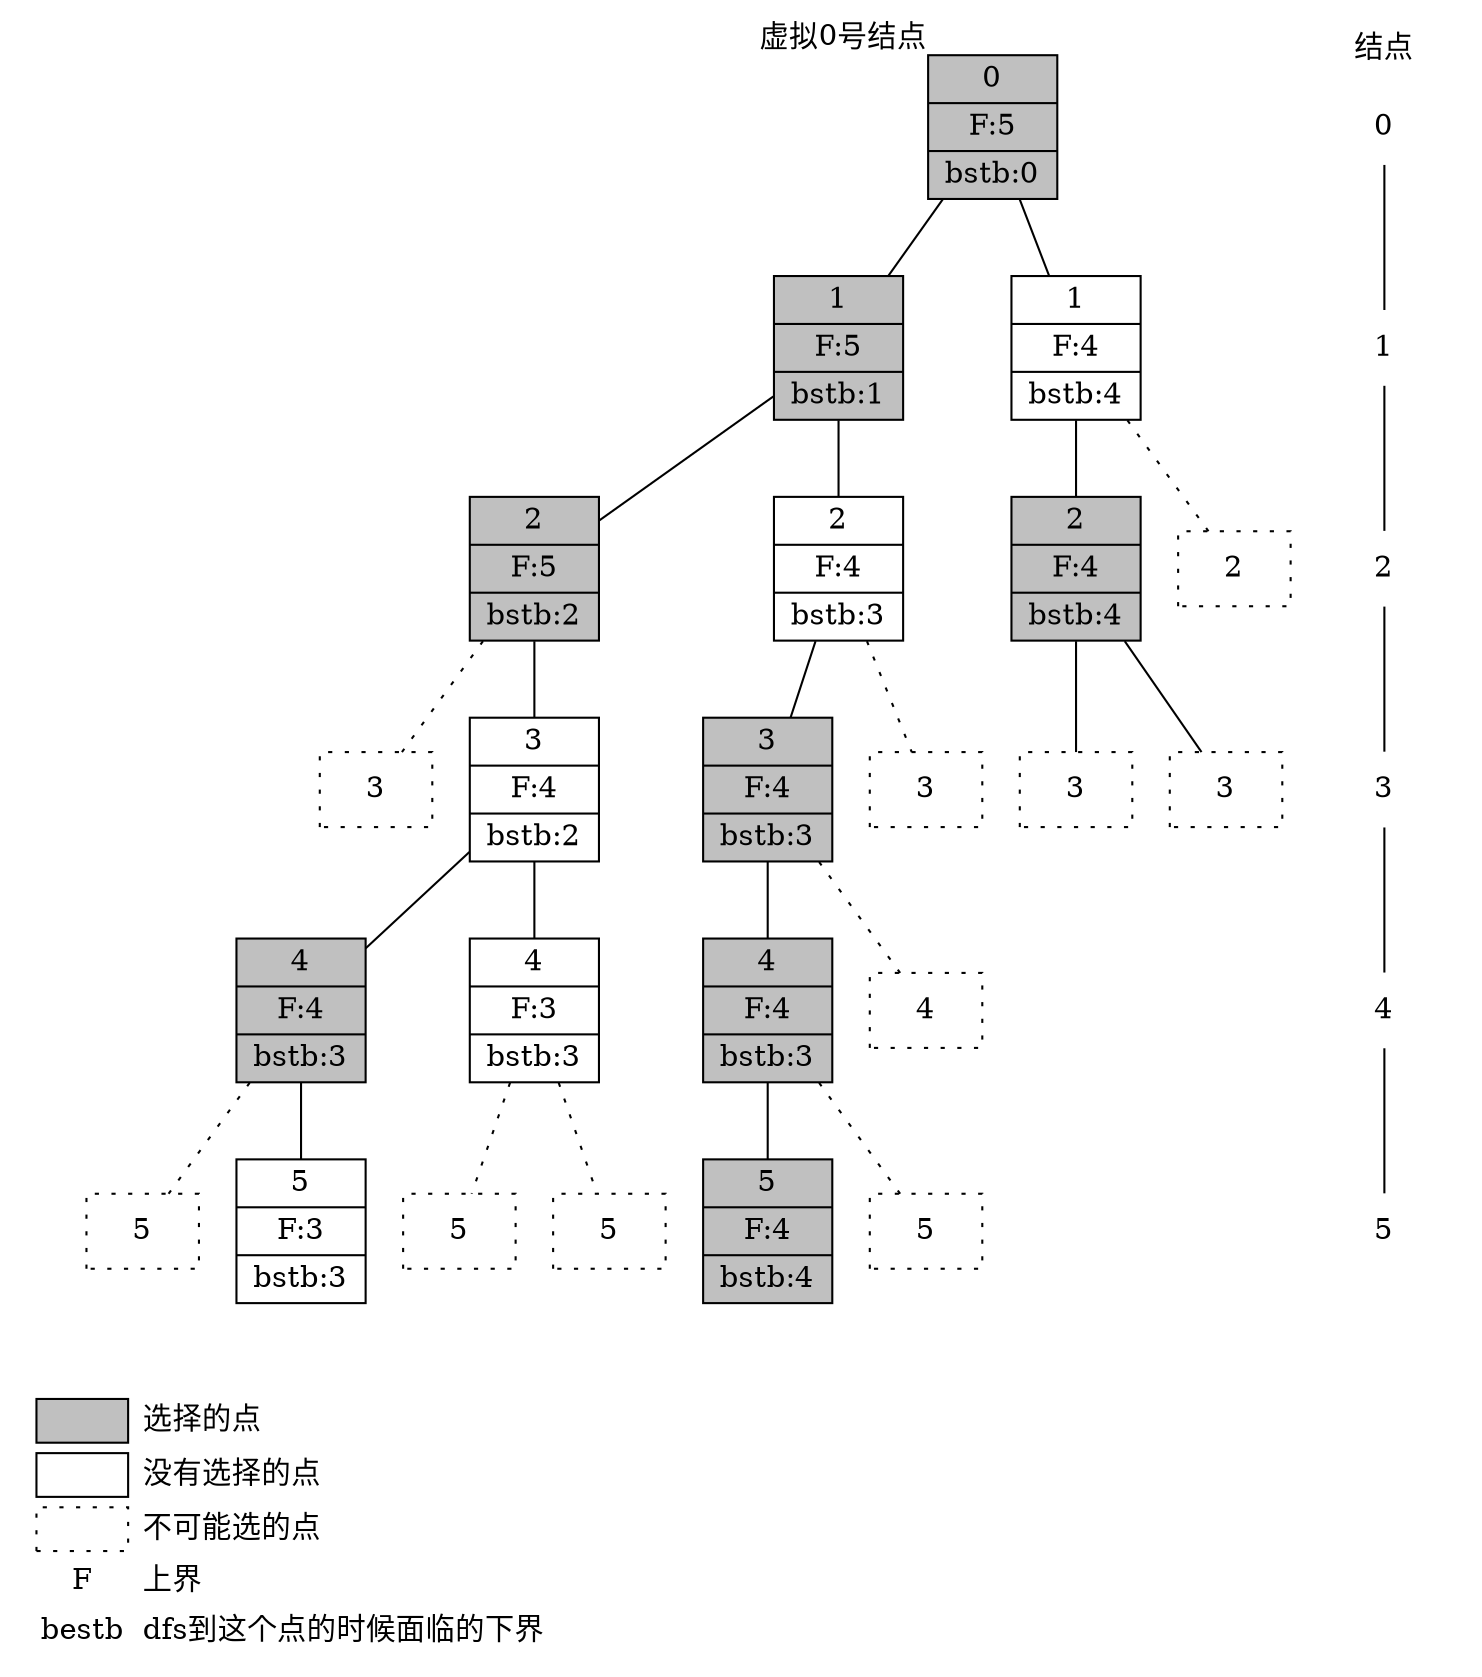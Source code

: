 graph G {
    //fixedsize=true;
    node[shape=record style=filled,fillcolor=gray];
    0[label="{0|F:5|bstb:0}"  xlabel="虚拟0号结点"];
    11[label="{1|F:5|bstb:1}"];
    10[label="{1|F:4|bstb:4}",fillcolor=white];
    21[label="{2|F:5|bstb:2}"];
    20[label="{2|F:4|bstb:3}",fillcolor=white];

    31[label="3",fillcolor="white" style="dotted"];
    30[label="{3|F:4|bstb:2}",fillcolor=white];
    311[label="{3|F:4|bstb:3}"];
    310[label="3" style="dotted"];

    41[label="{4|F:4|bstb:3}"];
    40[label="{4|F:3|bstb:3}",fillcolor=white];
    411[label="{4|F:4|bstb:3}"];
    412[label="4" style=dotted];

    40 --{512,513}[style=dotted];
    
    0--{11,10};
    11--{21,20};

    20--311;
    20--310[style=dotted];
    311--411;
    311--412[style=dotted];
    411--511;
    411--514[style=dotted];

    21--31[style=dotted];
    21--30;
    30--{41,40};
    41--51[style=dotted];
    41--50;

    50[fillcolor=white,label="{5|F:3|bstb:3}"];
    51[style=dotted,label=5]
    511[label="{5|F:4|bstb:4}"]
    512[style=dotted,label=5]
    513[style=dotted,label=5]
    514[style=dotted,label=5]

    10--211;
    10--212[style=dotted];
    211[label="{2|F:4|bstb:4}"]
    312[style=dotted label=3]
    212[style=dotted label=2];
    313[style=dotted label=3];

    211--312;
    211--313;


    subgraph cluster_0{
        label="结点";
        color="invis";
        edge [style="solid",color="black",arrowhead="forward"];
        node [shape=plaintext,style=filled,fillcolor="white"];
        00--1--2--3--4--5;
        00[label="0"];
    }

    {
        //rank="same"
        //ranksep=0.1;
        50--info_1[style="invis"];
        info_1[shape=none fillcolor=white label=<
            <table border="0" cellborder="1" cellspacing="5">
                <tr> 
                    <td bgcolor="gray"> </td> 
                    <td align="LEFT" border="0">选择的点</td> 
                </tr>
                <tr> 
                    <td>    </td> 
                    <td align="LEFT" border="0">没有选择的点</td> 
                </tr>
                <tr> 
                    <td style="dotted">    </td> 
                    <td align="LEFT" border="0">不可能选的点</td> 
                </tr>
                <tr> 
                    <td border="0">F</td> 
                    <td align="LEFT" border="0">上界</td> 
                </tr>
                <tr> 
                    <td border="0">bestb</td> 
                    <td align="LEFT" border="0">dfs到这个点的时候面临的下界   </td> 
                </tr>
            </table>
            >]
    }

}
